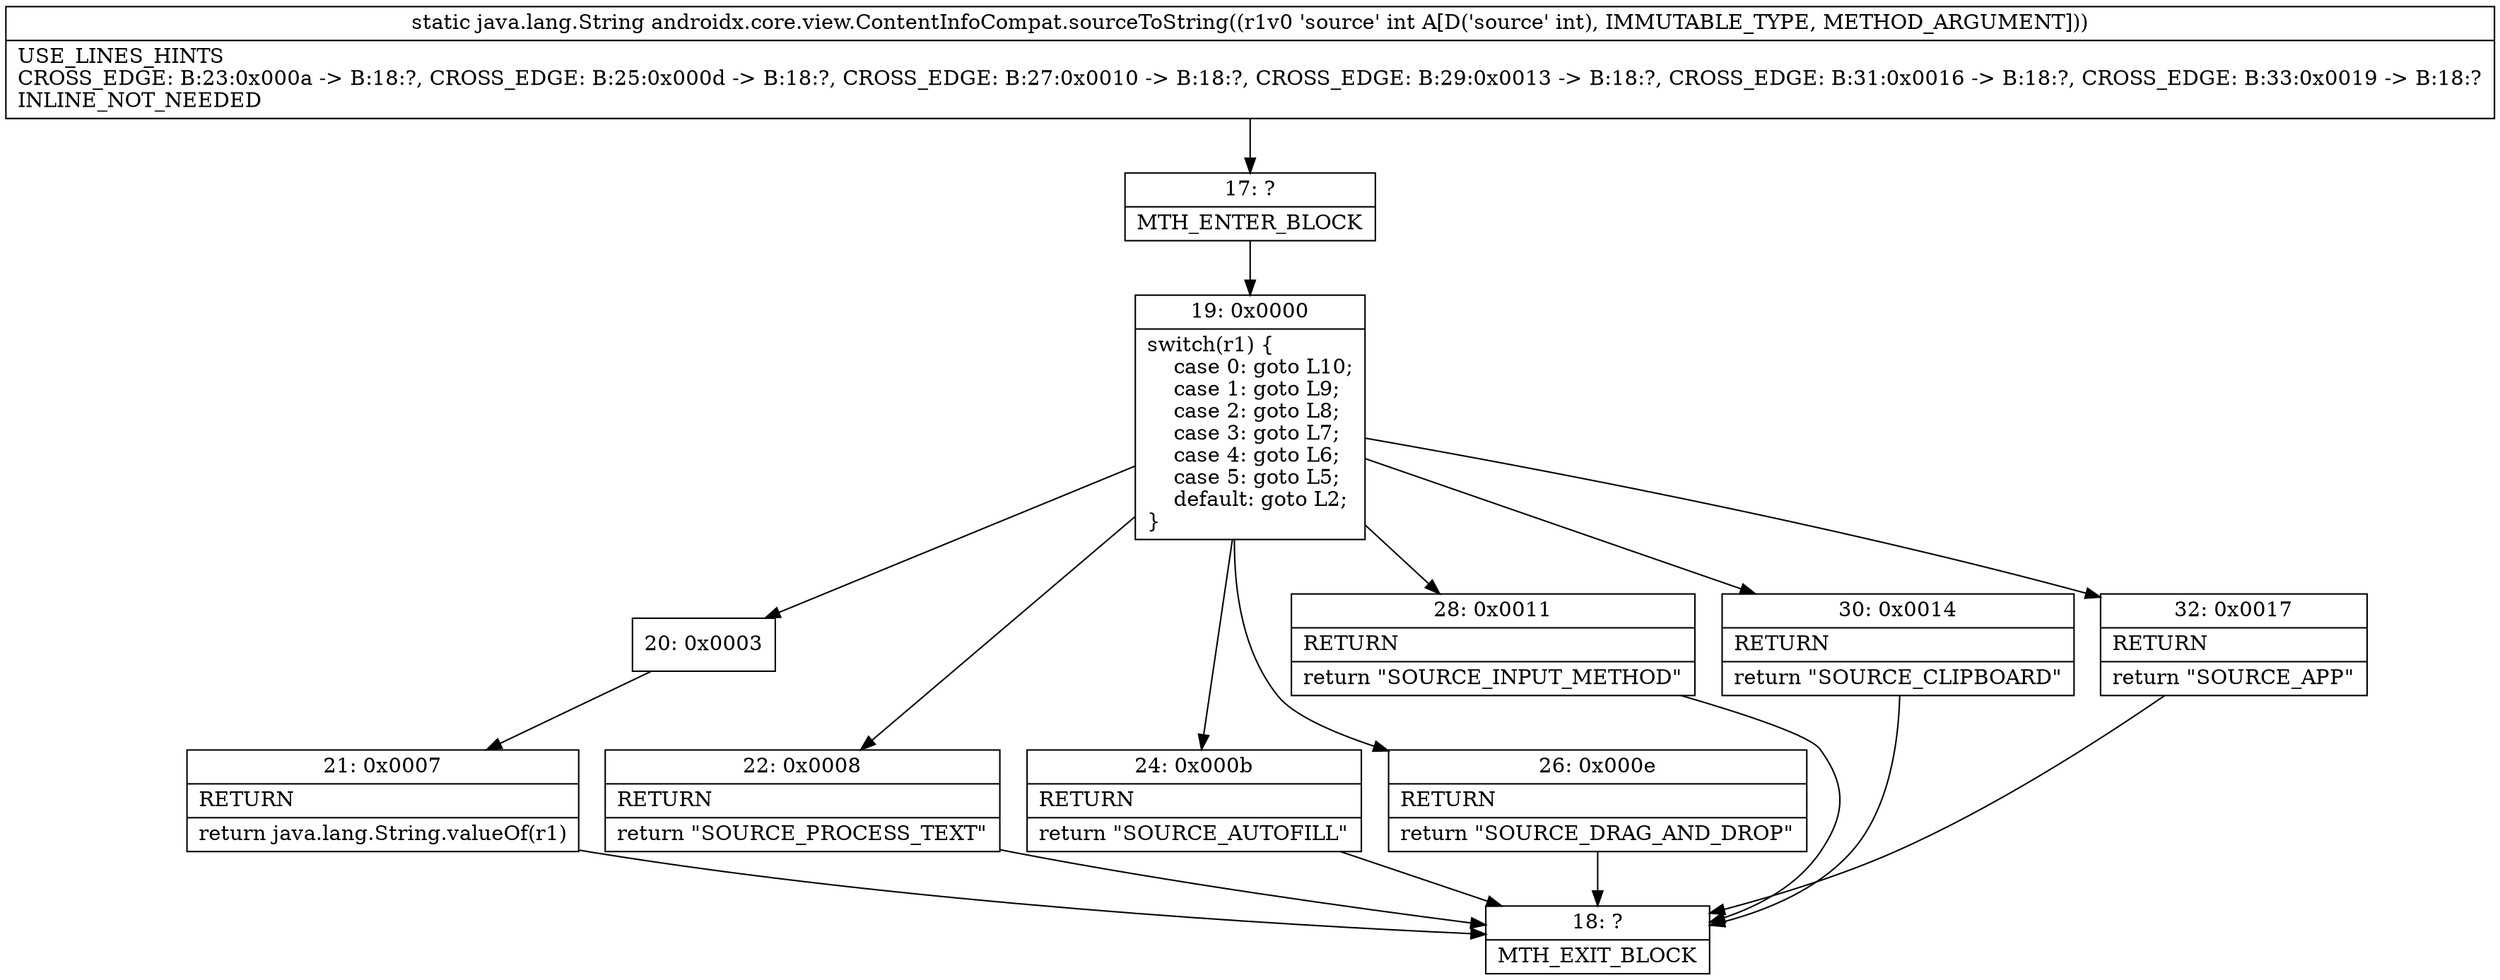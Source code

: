 digraph "CFG forandroidx.core.view.ContentInfoCompat.sourceToString(I)Ljava\/lang\/String;" {
Node_17 [shape=record,label="{17\:\ ?|MTH_ENTER_BLOCK\l}"];
Node_19 [shape=record,label="{19\:\ 0x0000|switch(r1) \{\l    case 0: goto L10;\l    case 1: goto L9;\l    case 2: goto L8;\l    case 3: goto L7;\l    case 4: goto L6;\l    case 5: goto L5;\l    default: goto L2;\l\}\l}"];
Node_20 [shape=record,label="{20\:\ 0x0003}"];
Node_21 [shape=record,label="{21\:\ 0x0007|RETURN\l|return java.lang.String.valueOf(r1)\l}"];
Node_18 [shape=record,label="{18\:\ ?|MTH_EXIT_BLOCK\l}"];
Node_22 [shape=record,label="{22\:\ 0x0008|RETURN\l|return \"SOURCE_PROCESS_TEXT\"\l}"];
Node_24 [shape=record,label="{24\:\ 0x000b|RETURN\l|return \"SOURCE_AUTOFILL\"\l}"];
Node_26 [shape=record,label="{26\:\ 0x000e|RETURN\l|return \"SOURCE_DRAG_AND_DROP\"\l}"];
Node_28 [shape=record,label="{28\:\ 0x0011|RETURN\l|return \"SOURCE_INPUT_METHOD\"\l}"];
Node_30 [shape=record,label="{30\:\ 0x0014|RETURN\l|return \"SOURCE_CLIPBOARD\"\l}"];
Node_32 [shape=record,label="{32\:\ 0x0017|RETURN\l|return \"SOURCE_APP\"\l}"];
MethodNode[shape=record,label="{static java.lang.String androidx.core.view.ContentInfoCompat.sourceToString((r1v0 'source' int A[D('source' int), IMMUTABLE_TYPE, METHOD_ARGUMENT]))  | USE_LINES_HINTS\lCROSS_EDGE: B:23:0x000a \-\> B:18:?, CROSS_EDGE: B:25:0x000d \-\> B:18:?, CROSS_EDGE: B:27:0x0010 \-\> B:18:?, CROSS_EDGE: B:29:0x0013 \-\> B:18:?, CROSS_EDGE: B:31:0x0016 \-\> B:18:?, CROSS_EDGE: B:33:0x0019 \-\> B:18:?\lINLINE_NOT_NEEDED\l}"];
MethodNode -> Node_17;Node_17 -> Node_19;
Node_19 -> Node_20;
Node_19 -> Node_22;
Node_19 -> Node_24;
Node_19 -> Node_26;
Node_19 -> Node_28;
Node_19 -> Node_30;
Node_19 -> Node_32;
Node_20 -> Node_21;
Node_21 -> Node_18;
Node_22 -> Node_18;
Node_24 -> Node_18;
Node_26 -> Node_18;
Node_28 -> Node_18;
Node_30 -> Node_18;
Node_32 -> Node_18;
}

